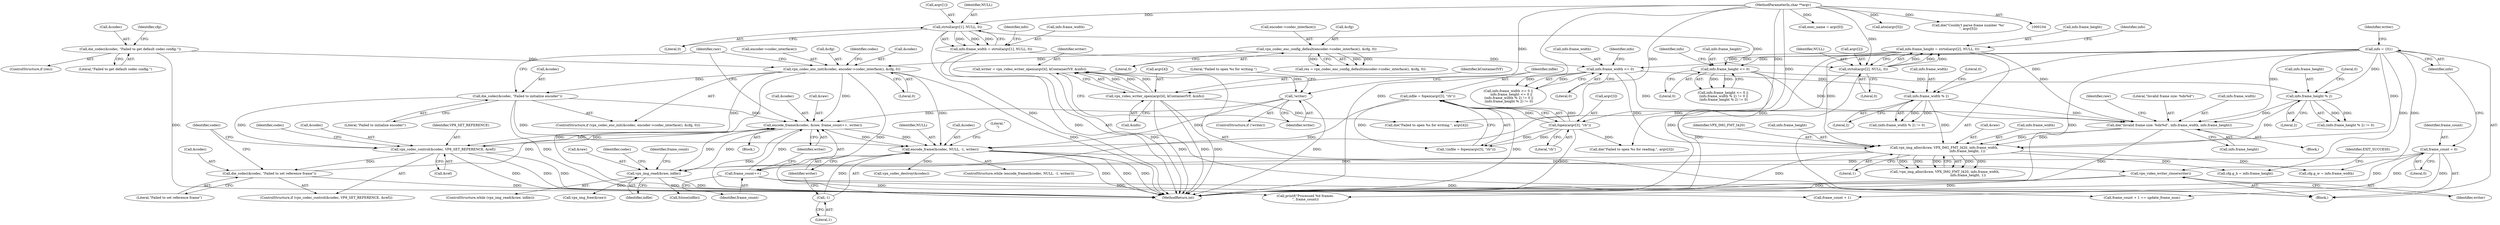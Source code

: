digraph "0_Android_5a9753fca56f0eeb9f61e342b2fccffc364f9426_23@API" {
"1000446" [label="(Call,vpx_video_writer_close(writer))"];
"1000420" [label="(Call,encode_frame(&codec, NULL, -1, writer))"];
"1000411" [label="(Call,encode_frame(&codec, &raw, frame_count++, writer))"];
"1000401" [label="(Call,vpx_codec_control(&codec, VP8_SET_REFERENCE, &ref))"];
"1000372" [label="(Call,die_codec(&codec, \"Failed to initialize encoder\"))"];
"1000365" [label="(Call,vpx_codec_enc_init(&codec, encoder->codec_interface(), &cfg, 0))"];
"1000288" [label="(Call,die_codec(&codec, \"Failed to get default codec config.\"))"];
"1000281" [label="(Call,vpx_codec_enc_config_default(encoder->codec_interface(), &cfg, 0))"];
"1000407" [label="(Call,die_codec(&codec, \"Failed to set reference frame\"))"];
"1000377" [label="(Call,vpx_img_read(&raw, infile))"];
"1000261" [label="(Call,vpx_img_alloc(&raw, VPX_IMG_FMT_I420, info.frame_width,\n                                             info.frame_height, 1))"];
"1000125" [label="(Call,info = {0})"];
"1000224" [label="(Call,info.frame_width <= 0)"];
"1000188" [label="(Call,info.frame_width = strtol(argv[1], NULL, 0))"];
"1000192" [label="(Call,strtol(argv[1], NULL, 0))"];
"1000106" [label="(MethodParameterIn,char **argv)"];
"1000251" [label="(Call,die(\"Invalid frame size: %dx%d\", info.frame_width, info.frame_height))"];
"1000237" [label="(Call,info.frame_width % 2)"];
"1000230" [label="(Call,info.frame_height <= 0)"];
"1000198" [label="(Call,info.frame_height = strtol(argv[2], NULL, 0))"];
"1000202" [label="(Call,strtol(argv[2], NULL, 0))"];
"1000244" [label="(Call,info.frame_height % 2)"];
"1000352" [label="(Call,infile = fopen(argv[3], \"rb\"))"];
"1000354" [label="(Call,fopen(argv[3], \"rb\"))"];
"1000416" [label="(Call,frame_count++)"];
"1000119" [label="(Call,frame_count = 0)"];
"1000343" [label="(Call,!writer)"];
"1000333" [label="(Call,writer = vpx_video_writer_open(argv[4], kContainerIVF, &info))"];
"1000335" [label="(Call,vpx_video_writer_open(argv[4], kContainerIVF, &info))"];
"1000424" [label="(Call,-1)"];
"1000288" [label="(Call,die_codec(&codec, \"Failed to get default codec config.\"))"];
"1000408" [label="(Call,&codec)"];
"1000231" [label="(Call,info.frame_height)"];
"1000422" [label="(Identifier,codec)"];
"1000200" [label="(Identifier,info)"];
"1000242" [label="(Literal,0)"];
"1000232" [label="(Identifier,info)"];
"1000342" [label="(ControlStructure,if (!writer))"];
"1000339" [label="(Identifier,kContainerIVF)"];
"1000450" [label="(MethodReturn,int)"];
"1000241" [label="(Literal,2)"];
"1000426" [label="(Identifier,writer)"];
"1000262" [label="(Call,&raw)"];
"1000383" [label="(Call,frame_count + 1 == update_frame_num)"];
"1000402" [label="(Call,&codec)"];
"1000243" [label="(Call,(info.frame_height % 2) != 0)"];
"1000449" [label="(Identifier,EXIT_SUCCESS)"];
"1000265" [label="(Call,info.frame_width)"];
"1000439" [label="(Call,vpx_codec_destroy(&codec))"];
"1000224" [label="(Call,info.frame_width <= 0)"];
"1000253" [label="(Call,info.frame_width)"];
"1000147" [label="(Call,exec_name = argv[0])"];
"1000336" [label="(Call,argv[4])"];
"1000282" [label="(Call,encoder->codec_interface())"];
"1000379" [label="(Identifier,raw)"];
"1000285" [label="(Literal,0)"];
"1000376" [label="(ControlStructure,while (vpx_img_read(&raw, infile)))"];
"1000292" [label="(Call,cfg.g_w = info.frame_width)"];
"1000352" [label="(Call,infile = fopen(argv[3], \"rb\"))"];
"1000384" [label="(Call,frame_count + 1)"];
"1000385" [label="(Identifier,frame_count)"];
"1000299" [label="(Call,cfg.g_h = info.frame_height)"];
"1000365" [label="(Call,vpx_codec_enc_init(&codec, encoder->codec_interface(), &cfg, 0))"];
"1000279" [label="(Call,res = vpx_codec_enc_config_default(encoder->codec_interface(), &cfg, 0))"];
"1000405" [label="(Call,&ref)"];
"1000368" [label="(Call,encoder->codec_interface())"];
"1000283" [label="(Call,&cfg)"];
"1000245" [label="(Call,info.frame_height)"];
"1000377" [label="(Call,vpx_img_read(&raw, infile))"];
"1000414" [label="(Call,&raw)"];
"1000119" [label="(Call,frame_count = 0)"];
"1000404" [label="(Identifier,VP8_SET_REFERENCE)"];
"1000249" [label="(Literal,0)"];
"1000129" [label="(Identifier,writer)"];
"1000291" [label="(Literal,\"Failed to get default codec config.\")"];
"1000407" [label="(Call,die_codec(&codec, \"Failed to set reference frame\"))"];
"1000375" [label="(Literal,\"Failed to initialize encoder\")"];
"1000369" [label="(Call,&cfg)"];
"1000435" [label="(Call,vpx_img_free(&raw))"];
"1000192" [label="(Call,strtol(argv[1], NULL, 0))"];
"1000244" [label="(Call,info.frame_height % 2)"];
"1000373" [label="(Call,&codec)"];
"1000432" [label="(Call,printf(\"Processed %d frames.\n\", frame_count))"];
"1000106" [label="(MethodParameterIn,char **argv)"];
"1000346" [label="(Literal,\"Failed to open %s for writing.\")"];
"1000261" [label="(Call,vpx_img_alloc(&raw, VPX_IMG_FMT_I420, info.frame_width,\n                                             info.frame_height, 1))"];
"1000202" [label="(Call,strtol(argv[2], NULL, 0))"];
"1000409" [label="(Identifier,codec)"];
"1000400" [label="(ControlStructure,if (vpx_codec_control(&codec, VP8_SET_REFERENCE, &ref)))"];
"1000418" [label="(Identifier,writer)"];
"1000345" [label="(Call,die(\"Failed to open %s for writing.\", argv[4]))"];
"1000335" [label="(Call,vpx_video_writer_open(argv[4], kContainerIVF, &info))"];
"1000225" [label="(Call,info.frame_width)"];
"1000425" [label="(Literal,1)"];
"1000206" [label="(Identifier,NULL)"];
"1000358" [label="(Literal,\"rb\")"];
"1000372" [label="(Call,die_codec(&codec, \"Failed to initialize encoder\"))"];
"1000223" [label="(Call,info.frame_width <= 0 ||\n      info.frame_height <= 0 ||\n (info.frame_width % 2) != 0 ||\n (info.frame_height % 2) != 0)"];
"1000211" [label="(Identifier,info)"];
"1000380" [label="(Identifier,infile)"];
"1000263" [label="(Identifier,raw)"];
"1000264" [label="(Identifier,VPX_IMG_FMT_I420)"];
"1000281" [label="(Call,vpx_codec_enc_config_default(encoder->codec_interface(), &cfg, 0))"];
"1000126" [label="(Identifier,info)"];
"1000420" [label="(Call,encode_frame(&codec, NULL, -1, writer))"];
"1000286" [label="(ControlStructure,if (res))"];
"1000411" [label="(Call,encode_frame(&codec, &raw, frame_count++, writer))"];
"1000417" [label="(Identifier,frame_count)"];
"1000340" [label="(Call,&info)"];
"1000354" [label="(Call,fopen(argv[3], \"rb\"))"];
"1000447" [label="(Identifier,writer)"];
"1000198" [label="(Call,info.frame_height = strtol(argv[2], NULL, 0))"];
"1000421" [label="(Call,&codec)"];
"1000419" [label="(ControlStructure,while (encode_frame(&codec, NULL, -1, writer)))"];
"1000169" [label="(Call,atoi(argv[5]))"];
"1000120" [label="(Identifier,frame_count)"];
"1000239" [label="(Identifier,info)"];
"1000401" [label="(Call,vpx_codec_control(&codec, VP8_SET_REFERENCE, &ref))"];
"1000378" [label="(Call,&raw)"];
"1000236" [label="(Call,(info.frame_width % 2) != 0)"];
"1000207" [label="(Literal,0)"];
"1000260" [label="(Call,!vpx_img_alloc(&raw, VPX_IMG_FMT_I420, info.frame_width,\n                                             info.frame_height, 1))"];
"1000197" [label="(Literal,0)"];
"1000125" [label="(Call,info = {0})"];
"1000250" [label="(Block,)"];
"1000199" [label="(Call,info.frame_height)"];
"1000429" [label="(Literal,\"\n\")"];
"1000364" [label="(ControlStructure,if (vpx_codec_enc_init(&codec, encoder->codec_interface(), &cfg, 0)))"];
"1000351" [label="(Call,!(infile = fopen(argv[3], \"rb\")))"];
"1000252" [label="(Literal,\"Invalid frame size: %dx%d\")"];
"1000374" [label="(Identifier,codec)"];
"1000446" [label="(Call,vpx_video_writer_close(writer))"];
"1000230" [label="(Call,info.frame_height <= 0)"];
"1000410" [label="(Literal,\"Failed to set reference frame\")"];
"1000371" [label="(Literal,0)"];
"1000381" [label="(Block,)"];
"1000228" [label="(Literal,0)"];
"1000234" [label="(Literal,0)"];
"1000359" [label="(Call,die(\"Failed to open %s for reading.\", argv[3]))"];
"1000271" [label="(Literal,1)"];
"1000176" [label="(Call,die(\"Couldn't parse frame number '%s'\n\", argv[5]))"];
"1000344" [label="(Identifier,writer)"];
"1000229" [label="(Call,info.frame_height <= 0 ||\n (info.frame_width % 2) != 0 ||\n (info.frame_height % 2) != 0)"];
"1000256" [label="(Call,info.frame_height)"];
"1000412" [label="(Call,&codec)"];
"1000189" [label="(Call,info.frame_width)"];
"1000121" [label="(Literal,0)"];
"1000196" [label="(Identifier,NULL)"];
"1000237" [label="(Call,info.frame_width % 2)"];
"1000423" [label="(Identifier,NULL)"];
"1000289" [label="(Call,&codec)"];
"1000353" [label="(Identifier,infile)"];
"1000355" [label="(Call,argv[3])"];
"1000188" [label="(Call,info.frame_width = strtol(argv[1], NULL, 0))"];
"1000333" [label="(Call,writer = vpx_video_writer_open(argv[4], kContainerIVF, &info))"];
"1000238" [label="(Call,info.frame_width)"];
"1000416" [label="(Call,frame_count++)"];
"1000193" [label="(Call,argv[1])"];
"1000343" [label="(Call,!writer)"];
"1000248" [label="(Literal,2)"];
"1000294" [label="(Identifier,cfg)"];
"1000424" [label="(Call,-1)"];
"1000268" [label="(Call,info.frame_height)"];
"1000334" [label="(Identifier,writer)"];
"1000203" [label="(Call,argv[2])"];
"1000251" [label="(Call,die(\"Invalid frame size: %dx%d\", info.frame_width, info.frame_height))"];
"1000413" [label="(Identifier,codec)"];
"1000366" [label="(Call,&codec)"];
"1000107" [label="(Block,)"];
"1000430" [label="(Call,fclose(infile))"];
"1000446" -> "1000107"  [label="AST: "];
"1000446" -> "1000447"  [label="CFG: "];
"1000447" -> "1000446"  [label="AST: "];
"1000449" -> "1000446"  [label="CFG: "];
"1000446" -> "1000450"  [label="DDG: "];
"1000446" -> "1000450"  [label="DDG: "];
"1000420" -> "1000446"  [label="DDG: "];
"1000420" -> "1000419"  [label="AST: "];
"1000420" -> "1000426"  [label="CFG: "];
"1000421" -> "1000420"  [label="AST: "];
"1000423" -> "1000420"  [label="AST: "];
"1000424" -> "1000420"  [label="AST: "];
"1000426" -> "1000420"  [label="AST: "];
"1000429" -> "1000420"  [label="CFG: "];
"1000420" -> "1000450"  [label="DDG: "];
"1000420" -> "1000450"  [label="DDG: "];
"1000420" -> "1000450"  [label="DDG: "];
"1000411" -> "1000420"  [label="DDG: "];
"1000411" -> "1000420"  [label="DDG: "];
"1000372" -> "1000420"  [label="DDG: "];
"1000365" -> "1000420"  [label="DDG: "];
"1000202" -> "1000420"  [label="DDG: "];
"1000424" -> "1000420"  [label="DDG: "];
"1000343" -> "1000420"  [label="DDG: "];
"1000420" -> "1000439"  [label="DDG: "];
"1000411" -> "1000381"  [label="AST: "];
"1000411" -> "1000418"  [label="CFG: "];
"1000412" -> "1000411"  [label="AST: "];
"1000414" -> "1000411"  [label="AST: "];
"1000416" -> "1000411"  [label="AST: "];
"1000418" -> "1000411"  [label="AST: "];
"1000379" -> "1000411"  [label="CFG: "];
"1000411" -> "1000450"  [label="DDG: "];
"1000411" -> "1000377"  [label="DDG: "];
"1000411" -> "1000401"  [label="DDG: "];
"1000401" -> "1000411"  [label="DDG: "];
"1000407" -> "1000411"  [label="DDG: "];
"1000372" -> "1000411"  [label="DDG: "];
"1000365" -> "1000411"  [label="DDG: "];
"1000377" -> "1000411"  [label="DDG: "];
"1000416" -> "1000411"  [label="DDG: "];
"1000343" -> "1000411"  [label="DDG: "];
"1000401" -> "1000400"  [label="AST: "];
"1000401" -> "1000405"  [label="CFG: "];
"1000402" -> "1000401"  [label="AST: "];
"1000404" -> "1000401"  [label="AST: "];
"1000405" -> "1000401"  [label="AST: "];
"1000409" -> "1000401"  [label="CFG: "];
"1000413" -> "1000401"  [label="CFG: "];
"1000401" -> "1000450"  [label="DDG: "];
"1000401" -> "1000450"  [label="DDG: "];
"1000401" -> "1000450"  [label="DDG: "];
"1000372" -> "1000401"  [label="DDG: "];
"1000365" -> "1000401"  [label="DDG: "];
"1000401" -> "1000407"  [label="DDG: "];
"1000372" -> "1000364"  [label="AST: "];
"1000372" -> "1000375"  [label="CFG: "];
"1000373" -> "1000372"  [label="AST: "];
"1000375" -> "1000372"  [label="AST: "];
"1000379" -> "1000372"  [label="CFG: "];
"1000372" -> "1000450"  [label="DDG: "];
"1000365" -> "1000372"  [label="DDG: "];
"1000365" -> "1000364"  [label="AST: "];
"1000365" -> "1000371"  [label="CFG: "];
"1000366" -> "1000365"  [label="AST: "];
"1000368" -> "1000365"  [label="AST: "];
"1000369" -> "1000365"  [label="AST: "];
"1000371" -> "1000365"  [label="AST: "];
"1000374" -> "1000365"  [label="CFG: "];
"1000379" -> "1000365"  [label="CFG: "];
"1000365" -> "1000450"  [label="DDG: "];
"1000365" -> "1000450"  [label="DDG: "];
"1000365" -> "1000450"  [label="DDG: "];
"1000288" -> "1000365"  [label="DDG: "];
"1000281" -> "1000365"  [label="DDG: "];
"1000288" -> "1000286"  [label="AST: "];
"1000288" -> "1000291"  [label="CFG: "];
"1000289" -> "1000288"  [label="AST: "];
"1000291" -> "1000288"  [label="AST: "];
"1000294" -> "1000288"  [label="CFG: "];
"1000288" -> "1000450"  [label="DDG: "];
"1000281" -> "1000279"  [label="AST: "];
"1000281" -> "1000285"  [label="CFG: "];
"1000282" -> "1000281"  [label="AST: "];
"1000283" -> "1000281"  [label="AST: "];
"1000285" -> "1000281"  [label="AST: "];
"1000279" -> "1000281"  [label="CFG: "];
"1000281" -> "1000279"  [label="DDG: "];
"1000281" -> "1000279"  [label="DDG: "];
"1000281" -> "1000279"  [label="DDG: "];
"1000407" -> "1000400"  [label="AST: "];
"1000407" -> "1000410"  [label="CFG: "];
"1000408" -> "1000407"  [label="AST: "];
"1000410" -> "1000407"  [label="AST: "];
"1000413" -> "1000407"  [label="CFG: "];
"1000407" -> "1000450"  [label="DDG: "];
"1000377" -> "1000376"  [label="AST: "];
"1000377" -> "1000380"  [label="CFG: "];
"1000378" -> "1000377"  [label="AST: "];
"1000380" -> "1000377"  [label="AST: "];
"1000385" -> "1000377"  [label="CFG: "];
"1000422" -> "1000377"  [label="CFG: "];
"1000377" -> "1000450"  [label="DDG: "];
"1000261" -> "1000377"  [label="DDG: "];
"1000352" -> "1000377"  [label="DDG: "];
"1000377" -> "1000430"  [label="DDG: "];
"1000377" -> "1000435"  [label="DDG: "];
"1000261" -> "1000260"  [label="AST: "];
"1000261" -> "1000271"  [label="CFG: "];
"1000262" -> "1000261"  [label="AST: "];
"1000264" -> "1000261"  [label="AST: "];
"1000265" -> "1000261"  [label="AST: "];
"1000268" -> "1000261"  [label="AST: "];
"1000271" -> "1000261"  [label="AST: "];
"1000260" -> "1000261"  [label="CFG: "];
"1000261" -> "1000450"  [label="DDG: "];
"1000261" -> "1000260"  [label="DDG: "];
"1000261" -> "1000260"  [label="DDG: "];
"1000261" -> "1000260"  [label="DDG: "];
"1000261" -> "1000260"  [label="DDG: "];
"1000261" -> "1000260"  [label="DDG: "];
"1000125" -> "1000261"  [label="DDG: "];
"1000224" -> "1000261"  [label="DDG: "];
"1000251" -> "1000261"  [label="DDG: "];
"1000251" -> "1000261"  [label="DDG: "];
"1000237" -> "1000261"  [label="DDG: "];
"1000230" -> "1000261"  [label="DDG: "];
"1000198" -> "1000261"  [label="DDG: "];
"1000244" -> "1000261"  [label="DDG: "];
"1000261" -> "1000292"  [label="DDG: "];
"1000261" -> "1000299"  [label="DDG: "];
"1000125" -> "1000107"  [label="AST: "];
"1000125" -> "1000126"  [label="CFG: "];
"1000126" -> "1000125"  [label="AST: "];
"1000129" -> "1000125"  [label="CFG: "];
"1000125" -> "1000450"  [label="DDG: "];
"1000125" -> "1000224"  [label="DDG: "];
"1000125" -> "1000230"  [label="DDG: "];
"1000125" -> "1000237"  [label="DDG: "];
"1000125" -> "1000244"  [label="DDG: "];
"1000125" -> "1000251"  [label="DDG: "];
"1000125" -> "1000292"  [label="DDG: "];
"1000125" -> "1000299"  [label="DDG: "];
"1000224" -> "1000223"  [label="AST: "];
"1000224" -> "1000228"  [label="CFG: "];
"1000225" -> "1000224"  [label="AST: "];
"1000228" -> "1000224"  [label="AST: "];
"1000232" -> "1000224"  [label="CFG: "];
"1000223" -> "1000224"  [label="CFG: "];
"1000224" -> "1000223"  [label="DDG: "];
"1000224" -> "1000223"  [label="DDG: "];
"1000188" -> "1000224"  [label="DDG: "];
"1000224" -> "1000237"  [label="DDG: "];
"1000224" -> "1000251"  [label="DDG: "];
"1000188" -> "1000107"  [label="AST: "];
"1000188" -> "1000192"  [label="CFG: "];
"1000189" -> "1000188"  [label="AST: "];
"1000192" -> "1000188"  [label="AST: "];
"1000200" -> "1000188"  [label="CFG: "];
"1000188" -> "1000450"  [label="DDG: "];
"1000192" -> "1000188"  [label="DDG: "];
"1000192" -> "1000188"  [label="DDG: "];
"1000192" -> "1000188"  [label="DDG: "];
"1000192" -> "1000197"  [label="CFG: "];
"1000193" -> "1000192"  [label="AST: "];
"1000196" -> "1000192"  [label="AST: "];
"1000197" -> "1000192"  [label="AST: "];
"1000192" -> "1000450"  [label="DDG: "];
"1000106" -> "1000192"  [label="DDG: "];
"1000192" -> "1000202"  [label="DDG: "];
"1000106" -> "1000104"  [label="AST: "];
"1000106" -> "1000450"  [label="DDG: "];
"1000106" -> "1000147"  [label="DDG: "];
"1000106" -> "1000169"  [label="DDG: "];
"1000106" -> "1000176"  [label="DDG: "];
"1000106" -> "1000202"  [label="DDG: "];
"1000106" -> "1000335"  [label="DDG: "];
"1000106" -> "1000345"  [label="DDG: "];
"1000106" -> "1000354"  [label="DDG: "];
"1000106" -> "1000359"  [label="DDG: "];
"1000251" -> "1000250"  [label="AST: "];
"1000251" -> "1000256"  [label="CFG: "];
"1000252" -> "1000251"  [label="AST: "];
"1000253" -> "1000251"  [label="AST: "];
"1000256" -> "1000251"  [label="AST: "];
"1000263" -> "1000251"  [label="CFG: "];
"1000251" -> "1000450"  [label="DDG: "];
"1000237" -> "1000251"  [label="DDG: "];
"1000230" -> "1000251"  [label="DDG: "];
"1000198" -> "1000251"  [label="DDG: "];
"1000244" -> "1000251"  [label="DDG: "];
"1000237" -> "1000236"  [label="AST: "];
"1000237" -> "1000241"  [label="CFG: "];
"1000238" -> "1000237"  [label="AST: "];
"1000241" -> "1000237"  [label="AST: "];
"1000242" -> "1000237"  [label="CFG: "];
"1000237" -> "1000236"  [label="DDG: "];
"1000237" -> "1000236"  [label="DDG: "];
"1000230" -> "1000229"  [label="AST: "];
"1000230" -> "1000234"  [label="CFG: "];
"1000231" -> "1000230"  [label="AST: "];
"1000234" -> "1000230"  [label="AST: "];
"1000239" -> "1000230"  [label="CFG: "];
"1000229" -> "1000230"  [label="CFG: "];
"1000230" -> "1000229"  [label="DDG: "];
"1000230" -> "1000229"  [label="DDG: "];
"1000198" -> "1000230"  [label="DDG: "];
"1000230" -> "1000244"  [label="DDG: "];
"1000198" -> "1000107"  [label="AST: "];
"1000198" -> "1000202"  [label="CFG: "];
"1000199" -> "1000198"  [label="AST: "];
"1000202" -> "1000198"  [label="AST: "];
"1000211" -> "1000198"  [label="CFG: "];
"1000198" -> "1000450"  [label="DDG: "];
"1000202" -> "1000198"  [label="DDG: "];
"1000202" -> "1000198"  [label="DDG: "];
"1000202" -> "1000198"  [label="DDG: "];
"1000202" -> "1000207"  [label="CFG: "];
"1000203" -> "1000202"  [label="AST: "];
"1000206" -> "1000202"  [label="AST: "];
"1000207" -> "1000202"  [label="AST: "];
"1000202" -> "1000450"  [label="DDG: "];
"1000244" -> "1000243"  [label="AST: "];
"1000244" -> "1000248"  [label="CFG: "];
"1000245" -> "1000244"  [label="AST: "];
"1000248" -> "1000244"  [label="AST: "];
"1000249" -> "1000244"  [label="CFG: "];
"1000244" -> "1000243"  [label="DDG: "];
"1000244" -> "1000243"  [label="DDG: "];
"1000352" -> "1000351"  [label="AST: "];
"1000352" -> "1000354"  [label="CFG: "];
"1000353" -> "1000352"  [label="AST: "];
"1000354" -> "1000352"  [label="AST: "];
"1000351" -> "1000352"  [label="CFG: "];
"1000352" -> "1000450"  [label="DDG: "];
"1000352" -> "1000351"  [label="DDG: "];
"1000354" -> "1000352"  [label="DDG: "];
"1000354" -> "1000352"  [label="DDG: "];
"1000354" -> "1000358"  [label="CFG: "];
"1000355" -> "1000354"  [label="AST: "];
"1000358" -> "1000354"  [label="AST: "];
"1000354" -> "1000450"  [label="DDG: "];
"1000354" -> "1000351"  [label="DDG: "];
"1000354" -> "1000351"  [label="DDG: "];
"1000354" -> "1000359"  [label="DDG: "];
"1000416" -> "1000417"  [label="CFG: "];
"1000417" -> "1000416"  [label="AST: "];
"1000418" -> "1000416"  [label="CFG: "];
"1000416" -> "1000383"  [label="DDG: "];
"1000416" -> "1000384"  [label="DDG: "];
"1000119" -> "1000416"  [label="DDG: "];
"1000416" -> "1000432"  [label="DDG: "];
"1000119" -> "1000107"  [label="AST: "];
"1000119" -> "1000121"  [label="CFG: "];
"1000120" -> "1000119"  [label="AST: "];
"1000121" -> "1000119"  [label="AST: "];
"1000126" -> "1000119"  [label="CFG: "];
"1000119" -> "1000383"  [label="DDG: "];
"1000119" -> "1000384"  [label="DDG: "];
"1000119" -> "1000432"  [label="DDG: "];
"1000343" -> "1000342"  [label="AST: "];
"1000343" -> "1000344"  [label="CFG: "];
"1000344" -> "1000343"  [label="AST: "];
"1000346" -> "1000343"  [label="CFG: "];
"1000353" -> "1000343"  [label="CFG: "];
"1000343" -> "1000450"  [label="DDG: "];
"1000333" -> "1000343"  [label="DDG: "];
"1000333" -> "1000107"  [label="AST: "];
"1000333" -> "1000335"  [label="CFG: "];
"1000334" -> "1000333"  [label="AST: "];
"1000335" -> "1000333"  [label="AST: "];
"1000344" -> "1000333"  [label="CFG: "];
"1000333" -> "1000450"  [label="DDG: "];
"1000335" -> "1000333"  [label="DDG: "];
"1000335" -> "1000333"  [label="DDG: "];
"1000335" -> "1000333"  [label="DDG: "];
"1000335" -> "1000340"  [label="CFG: "];
"1000336" -> "1000335"  [label="AST: "];
"1000339" -> "1000335"  [label="AST: "];
"1000340" -> "1000335"  [label="AST: "];
"1000335" -> "1000450"  [label="DDG: "];
"1000335" -> "1000450"  [label="DDG: "];
"1000335" -> "1000450"  [label="DDG: "];
"1000335" -> "1000345"  [label="DDG: "];
"1000424" -> "1000425"  [label="CFG: "];
"1000425" -> "1000424"  [label="AST: "];
"1000426" -> "1000424"  [label="CFG: "];
}
